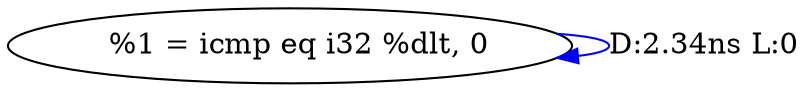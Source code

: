 digraph {
Node0x3a9a060[label="  %1 = icmp eq i32 %dlt, 0"];
Node0x3a9a060 -> Node0x3a9a060[label="D:2.34ns L:0",color=blue];
}
